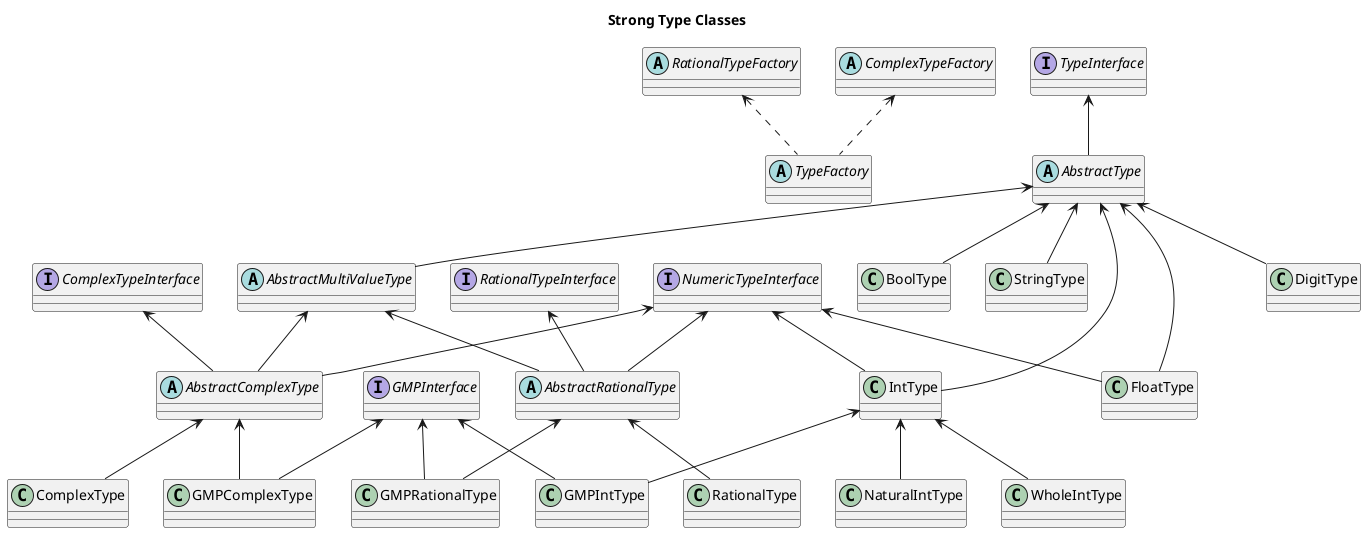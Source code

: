 @startuml
title Strong Type Classes

abstract class TypeFactory

abstract class RationalTypeFactory

abstract class ComplexTypeFactory

RationalTypeFactory <.. TypeFactory
ComplexTypeFactory <.. TypeFactory

interface ComplexTypeInterface

interface GMPInterface

interface NumericTypeInterface

interface RationalTypeInterface

interface TypeInterface

abstract class AbstractType

abstract class AbstractMultiValueType

abstract class AbstractRationalType

abstract class AbstractComplexType

class BoolType

class StringType

class IntType

class NaturalIntType

class WholeIntType

class FloatType

class DigitType

class GMPIntType

class RationalType

class GMPRationalType

class ComplexType

class GMPComplexType

TypeInterface <-- AbstractType
AbstractType <-- AbstractMultiValueType
AbstractType <-- BoolType
AbstractType <-- StringType
AbstractType <-- DigitType
AbstractType <-- IntType
NumericTypeInterface <-- IntType
IntType <-- NaturalIntType
IntType <-- WholeIntType
IntType <-- GMPIntType
AbstractType <-- FloatType
NumericTypeInterface <-- FloatType
GMPInterface <-- GMPIntType
RationalTypeInterface <-- AbstractRationalType
NumericTypeInterface <-- AbstractRationalType
AbstractMultiValueType <-- AbstractRationalType
AbstractRationalType <-- RationalType
AbstractRationalType <-- GMPRationalType
GMPInterface <-- GMPRationalType
AbstractMultiValueType <-- AbstractComplexType
ComplexTypeInterface <-- AbstractComplexType
NumericTypeInterface <-- AbstractComplexType
AbstractComplexType <-- ComplexType
AbstractComplexType <-- GMPComplexType
GMPInterface <-- GMPComplexType
@enduml
